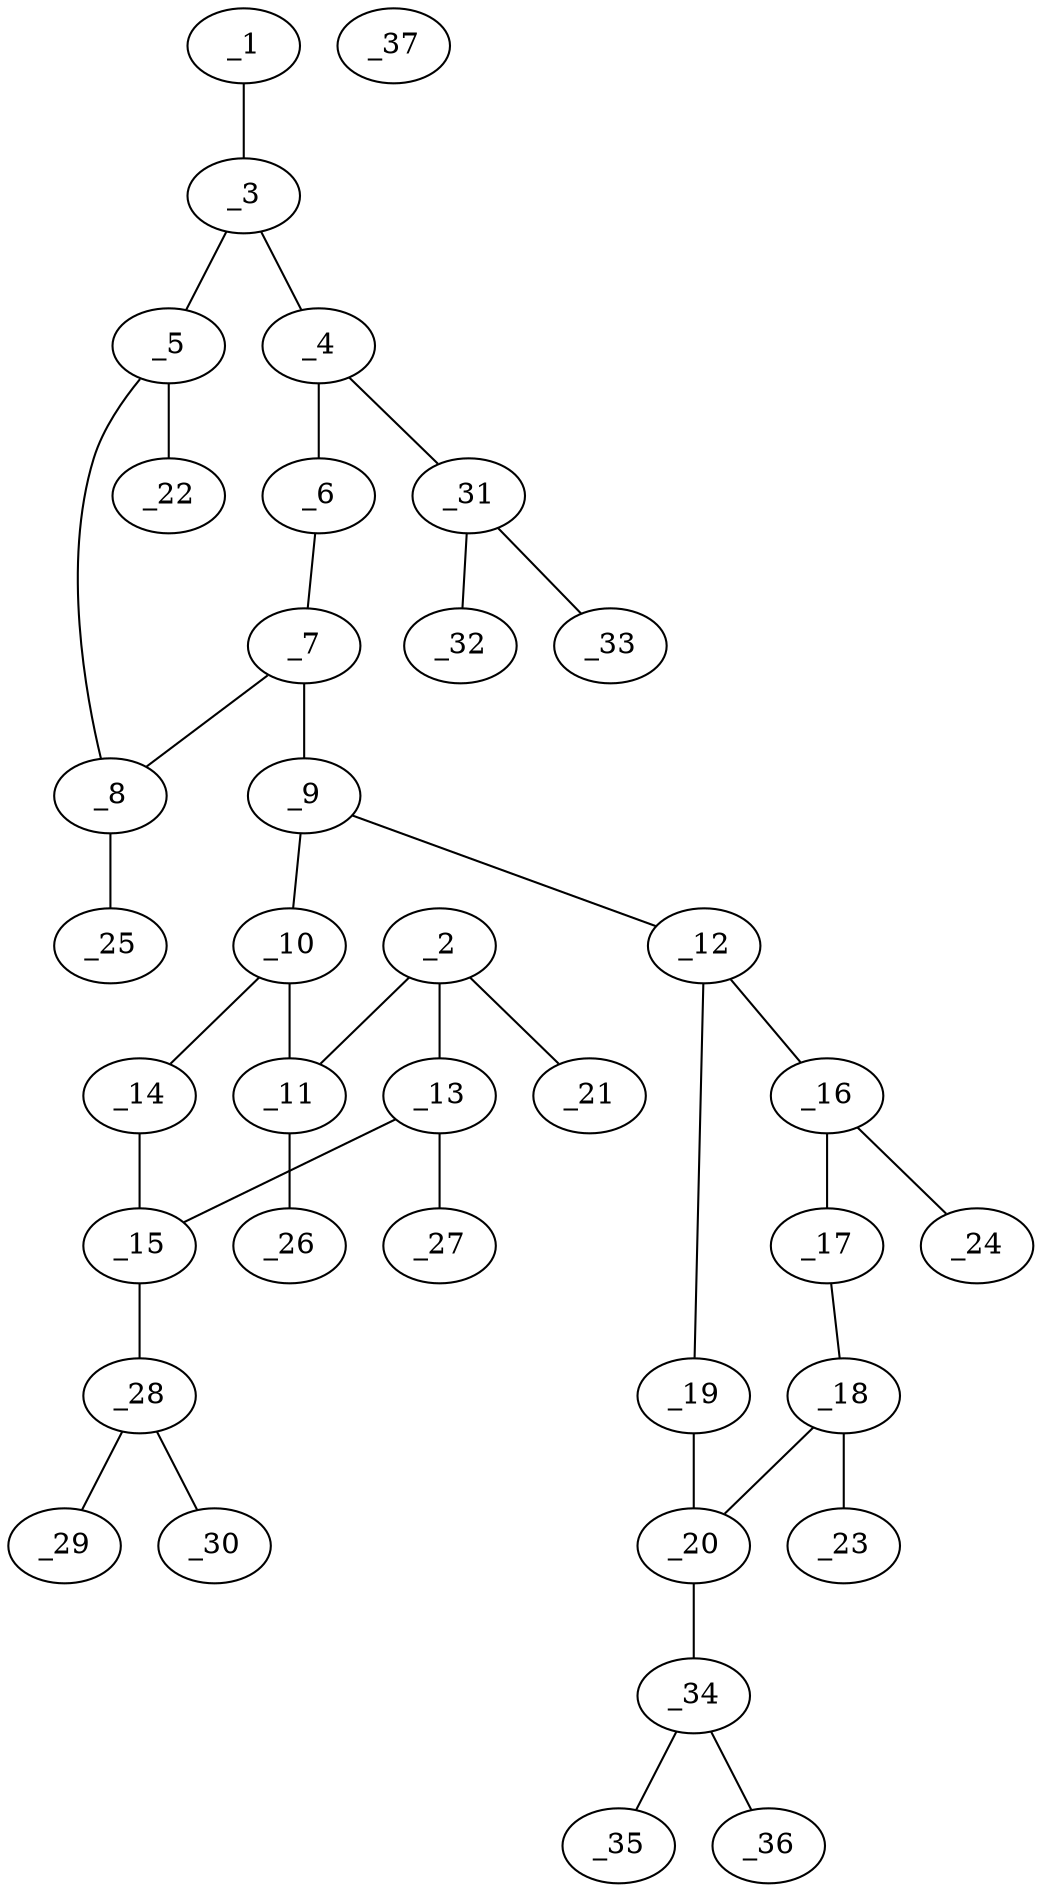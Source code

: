 graph molid665535 {
	_1	 [charge=0,
		chem=2,
		symbol="O  ",
		x="9.7942",
		y="2.25"];
	_3	 [charge=0,
		chem=1,
		symbol="C  ",
		x="8.9282",
		y="1.75"];
	_1 -- _3	 [valence=2];
	_2	 [charge=0,
		chem=1,
		symbol="C  ",
		x="5.4641",
		y="-2.25"];
	_11	 [charge=0,
		chem=1,
		symbol="C  ",
		x="5.4641",
		y="-1.25"];
	_2 -- _11	 [valence=1];
	_13	 [charge=0,
		chem=1,
		symbol="C  ",
		x="6.3301",
		y="-2.75"];
	_2 -- _13	 [valence=2];
	_21	 [charge=0,
		chem=1,
		symbol="C  ",
		x="4.5981",
		y="-2.75"];
	_2 -- _21	 [valence=1];
	_4	 [charge=0,
		chem=1,
		symbol="C  ",
		x="8.0622",
		y="2.25"];
	_3 -- _4	 [valence=1];
	_5	 [charge=0,
		chem=1,
		symbol="C  ",
		x="8.9282",
		y="0.75"];
	_3 -- _5	 [valence=1];
	_6	 [charge=0,
		chem=1,
		symbol="C  ",
		x="7.1962",
		y="1.75"];
	_4 -- _6	 [valence=2];
	_31	 [charge=0,
		chem=1,
		symbol="C  ",
		x="8.0622",
		y="3.25"];
	_4 -- _31	 [valence=1];
	_8	 [charge=0,
		chem=1,
		symbol="C  ",
		x="8.0622",
		y="0.25"];
	_5 -- _8	 [valence=2];
	_22	 [charge=0,
		chem=1,
		symbol="C  ",
		x="9.7942",
		y="0.25"];
	_5 -- _22	 [valence=1];
	_7	 [charge=0,
		chem=1,
		symbol="C  ",
		x="7.1962",
		y="0.75"];
	_6 -- _7	 [valence=1];
	_7 -- _8	 [valence=1];
	_9	 [charge=0,
		chem=1,
		symbol="C  ",
		x="6.3301",
		y="0.25"];
	_7 -- _9	 [valence=2];
	_25	 [charge=0,
		chem=2,
		symbol="O  ",
		x="8.0622",
		y="-0.75"];
	_8 -- _25	 [valence=1];
	_10	 [charge=0,
		chem=1,
		symbol="C  ",
		x="6.3301",
		y="-0.75"];
	_9 -- _10	 [valence=1];
	_12	 [charge=0,
		chem=1,
		symbol="C  ",
		x="5.4641",
		y="0.75"];
	_9 -- _12	 [valence=1];
	_10 -- _11	 [valence=2];
	_14	 [charge=0,
		chem=1,
		symbol="C  ",
		x="7.1961",
		y="-1.25"];
	_10 -- _14	 [valence=1];
	_26	 [charge=0,
		chem=2,
		symbol="O  ",
		x="4.5981",
		y="-0.75"];
	_11 -- _26	 [valence=1];
	_16	 [charge=0,
		chem=1,
		symbol="C  ",
		x="5.4641",
		y="1.75"];
	_12 -- _16	 [valence=2];
	_19	 [charge=0,
		chem=1,
		symbol="C  ",
		x="4.5981",
		y="0.25"];
	_12 -- _19	 [valence=1];
	_15	 [charge=0,
		chem=1,
		symbol="C  ",
		x="7.1961",
		y="-2.25"];
	_13 -- _15	 [valence=1];
	_27	 [charge=0,
		chem=2,
		symbol="O  ",
		x="6.3301",
		y="-3.75"];
	_13 -- _27	 [valence=1];
	_14 -- _15	 [valence=2];
	_28	 [charge=0,
		chem=1,
		symbol="C  ",
		x="8.0622",
		y="-2.75"];
	_15 -- _28	 [valence=1];
	_17	 [charge=0,
		chem=1,
		symbol="C  ",
		x="4.5981",
		y="2.25"];
	_16 -- _17	 [valence=1];
	_24	 [charge=0,
		chem=2,
		symbol="O  ",
		x="6.3301",
		y="2.25"];
	_16 -- _24	 [valence=1];
	_18	 [charge=0,
		chem=1,
		symbol="C  ",
		x="3.7321",
		y="1.75"];
	_17 -- _18	 [valence=2];
	_20	 [charge=0,
		chem=1,
		symbol="C  ",
		x="3.7321",
		y="0.75"];
	_18 -- _20	 [valence=1];
	_23	 [charge=0,
		chem=2,
		symbol="O  ",
		x="2.866",
		y="2.25"];
	_18 -- _23	 [valence=1];
	_19 -- _20	 [valence=2];
	_34	 [charge=0,
		chem=1,
		symbol="C  ",
		x="2.866",
		y="0.25"];
	_20 -- _34	 [valence=1];
	_29	 [charge=0,
		chem=2,
		symbol="O  ",
		x="8.0622",
		y="-3.75"];
	_28 -- _29	 [valence=2];
	_30	 [charge=0,
		chem=2,
		symbol="O  ",
		x="8.9282",
		y="-2.25"];
	_28 -- _30	 [valence=1];
	_32	 [charge=0,
		chem=2,
		symbol="O  ",
		x="8.9282",
		y="3.75"];
	_31 -- _32	 [valence=2];
	_33	 [charge=0,
		chem=2,
		symbol="O  ",
		x="7.1962",
		y="3.75"];
	_31 -- _33	 [valence=1];
	_35	 [charge=0,
		chem=2,
		symbol="O  ",
		x=2,
		y="0.75"];
	_34 -- _35	 [valence=2];
	_36	 [charge=0,
		chem=2,
		symbol="O  ",
		x="2.866",
		y="-0.75"];
	_34 -- _36	 [valence=1];
	_37	 [charge=0,
		chem=4,
		symbol="N  ",
		x="11.7942",
		y=0];
}
